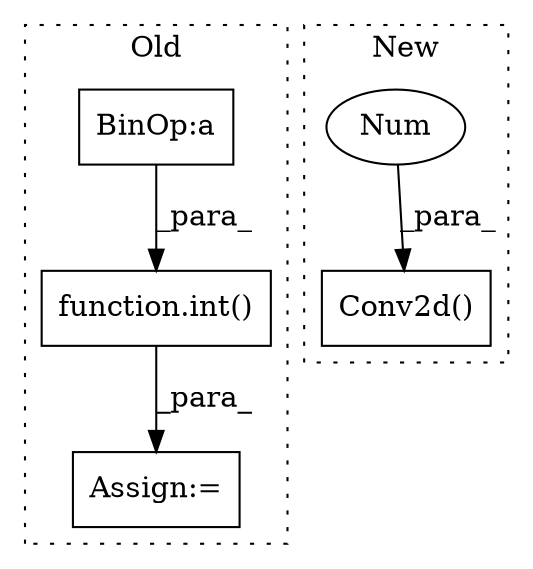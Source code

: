 digraph G {
subgraph cluster0 {
1 [label="function.int()" a="75" s="3117,3148" l="4,1" shape="box"];
3 [label="BinOp:a" a="82" s="3141" l="3" shape="box"];
4 [label="Assign:=" a="68" s="3457" l="3" shape="box"];
label = "Old";
style="dotted";
}
subgraph cluster1 {
2 [label="Conv2d()" a="75" s="2093,2119" l="10,49" shape="box"];
5 [label="Num" a="76" s="2103" l="1" shape="ellipse"];
label = "New";
style="dotted";
}
1 -> 4 [label="_para_"];
3 -> 1 [label="_para_"];
5 -> 2 [label="_para_"];
}